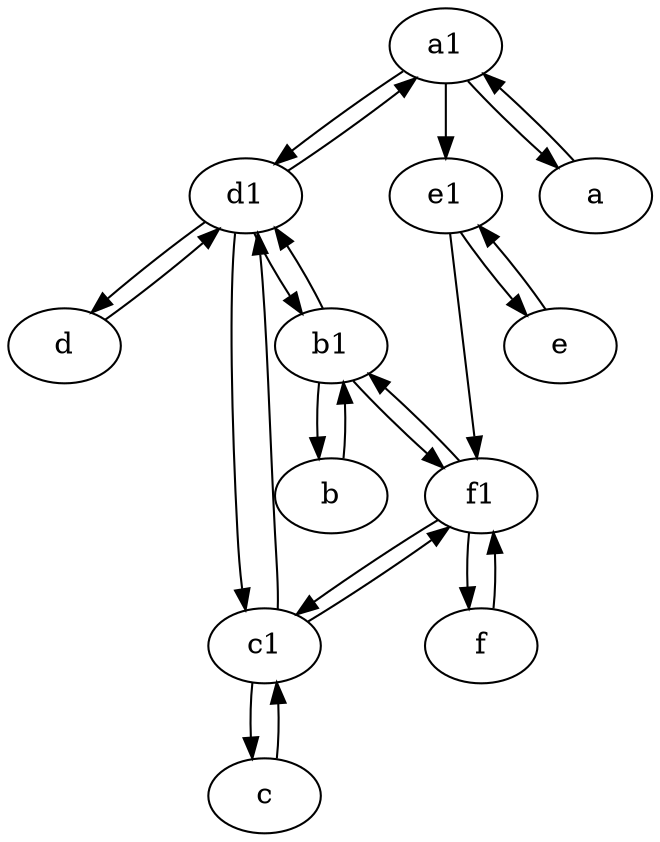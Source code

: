 digraph  {
	a1 [pos="40,15!"];
	e [pos="30,50!"];
	b [pos="50,20!"];
	d1 [pos="25,30!"];
	c [pos="20,10!"];
	e1 [pos="25,45!"];
	b1 [pos="45,20!"];
	f [pos="15,45!"];
	a [pos="40,10!"];
	c1 [pos="30,15!"];
	d [pos="20,30!"];
	f1;
	f1 -> c1;
	a1 -> e1;
	a1 -> a;
	e1 -> e;
	b1 -> d1;
	c1 -> c;
	c1 -> f1;
	f1 -> f;
	d1 -> d;
	f -> f1;
	c1 -> d1;
	d1 -> b1;
	d1 -> c1;
	b1 -> f1;
	b1 -> b;
	d -> d1;
	f1 -> b1;
	b -> b1;
	a1 -> d1;
	e1 -> f1;
	a -> a1;
	c -> c1;
	d1 -> a1;
	e -> e1;

	}